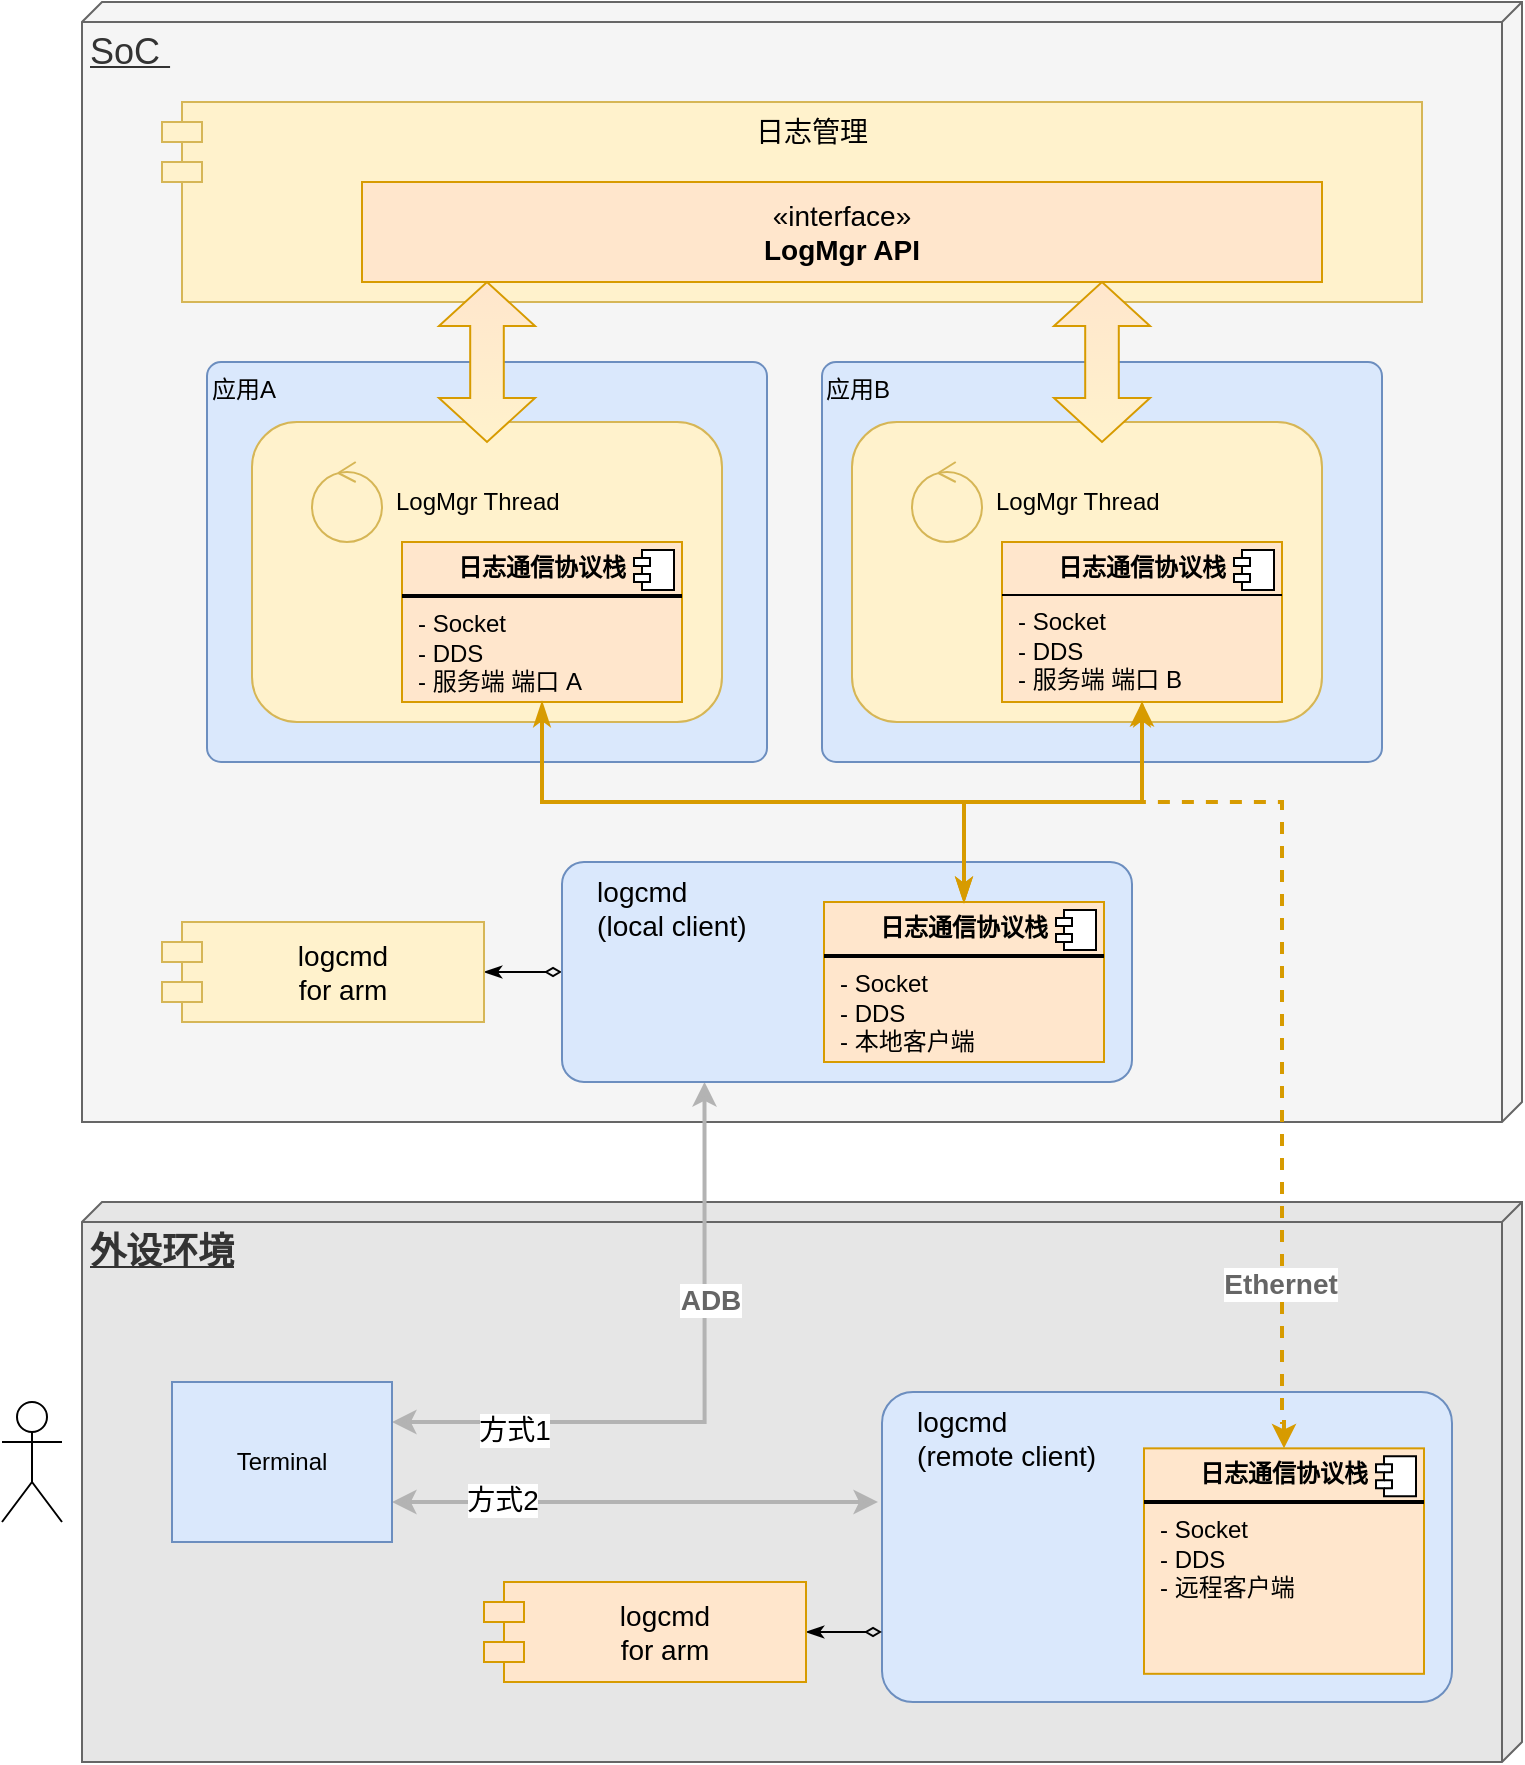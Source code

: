 <mxfile version="26.0.6">
  <diagram name="第 1 页" id="9_vn-ut5mF6kdvNH0XEL">
    <mxGraphModel dx="1142" dy="748" grid="1" gridSize="10" guides="1" tooltips="1" connect="1" arrows="1" fold="1" page="1" pageScale="1" pageWidth="850" pageHeight="1100" math="0" shadow="0">
      <root>
        <mxCell id="0" />
        <mxCell id="1" parent="0" />
        <mxCell id="dkAhr44AGeoDQMJsQ8wD-1" value="SoC&amp;nbsp;" style="verticalAlign=top;align=left;spacingTop=8;spacingLeft=2;spacingRight=12;shape=cube;size=10;direction=south;fontStyle=4;html=1;whiteSpace=wrap;fillColor=#f5f5f5;fontColor=#333333;strokeColor=#666666;fontSize=18;" vertex="1" parent="1">
          <mxGeometry x="80" y="40" width="720" height="560" as="geometry" />
        </mxCell>
        <mxCell id="dkAhr44AGeoDQMJsQ8wD-7" value="日志管理" style="shape=module;align=left;spacingLeft=20;align=center;verticalAlign=top;whiteSpace=wrap;html=1;fillColor=#fff2cc;strokeColor=#d6b656;fontSize=14;" vertex="1" parent="1">
          <mxGeometry x="120" y="90" width="630" height="100" as="geometry" />
        </mxCell>
        <mxCell id="dkAhr44AGeoDQMJsQ8wD-16" value="«interface»&lt;br&gt;&lt;b&gt;LogMgr API&lt;/b&gt;" style="html=1;whiteSpace=wrap;fillColor=#ffe6cc;strokeColor=#d79b00;fontSize=14;" vertex="1" parent="1">
          <mxGeometry x="220" y="130" width="480" height="50" as="geometry" />
        </mxCell>
        <mxCell id="dkAhr44AGeoDQMJsQ8wD-72" style="edgeStyle=orthogonalEdgeStyle;rounded=0;orthogonalLoop=1;jettySize=auto;html=1;exitX=1;exitY=0.5;exitDx=0;exitDy=0;entryX=0;entryY=0.5;entryDx=0;entryDy=0;endArrow=diamondThin;endFill=0;startArrow=classicThin;startFill=1;" edge="1" parent="1" source="dkAhr44AGeoDQMJsQ8wD-43" target="dkAhr44AGeoDQMJsQ8wD-44">
          <mxGeometry relative="1" as="geometry" />
        </mxCell>
        <mxCell id="dkAhr44AGeoDQMJsQ8wD-43" value="logcmd&lt;div&gt;for arm&lt;/div&gt;" style="shape=module;align=center;spacingLeft=20;align=center;verticalAlign=middle;whiteSpace=wrap;html=1;fillColor=#fff2cc;strokeColor=#d6b656;fontSize=14;" vertex="1" parent="1">
          <mxGeometry x="120" y="500" width="161" height="50" as="geometry" />
        </mxCell>
        <mxCell id="dkAhr44AGeoDQMJsQ8wD-53" value="外设环境" style="verticalAlign=top;align=left;spacingTop=8;spacingLeft=2;spacingRight=12;shape=cube;size=10;direction=south;fontStyle=5;html=1;whiteSpace=wrap;fontSize=18;fillColor=#E6E6E6;fontColor=#333333;strokeColor=#666666;" vertex="1" parent="1">
          <mxGeometry x="80" y="640" width="720" height="280" as="geometry" />
        </mxCell>
        <mxCell id="dkAhr44AGeoDQMJsQ8wD-37" value="应用B" style="rounded=1;whiteSpace=wrap;html=1;absoluteArcSize=1;arcSize=14;strokeWidth=1;align=left;verticalAlign=top;strokeColor=#6c8ebf;fillColor=#dae8fc;" vertex="1" parent="1">
          <mxGeometry x="450" y="220" width="280" height="200" as="geometry" />
        </mxCell>
        <mxCell id="dkAhr44AGeoDQMJsQ8wD-38" value="" style="rounded=1;whiteSpace=wrap;html=1;fillColor=#fff2cc;strokeColor=#d6b656;fontSize=14;" vertex="1" parent="1">
          <mxGeometry x="465" y="250" width="235" height="150" as="geometry" />
        </mxCell>
        <mxCell id="dkAhr44AGeoDQMJsQ8wD-39" value="" style="ellipse;shape=umlControl;whiteSpace=wrap;html=1;fillColor=#fff2cc;strokeColor=#d6b656;" vertex="1" parent="1">
          <mxGeometry x="495" y="270" width="35" height="40" as="geometry" />
        </mxCell>
        <mxCell id="dkAhr44AGeoDQMJsQ8wD-40" value="LogMgr Thread" style="text;html=1;align=left;verticalAlign=middle;whiteSpace=wrap;rounded=0;" vertex="1" parent="1">
          <mxGeometry x="535" y="275" width="120" height="30" as="geometry" />
        </mxCell>
        <mxCell id="dkAhr44AGeoDQMJsQ8wD-41" value="&lt;p style=&quot;margin:0px;margin-top:6px;text-align:center;&quot;&gt;&lt;b&gt;日志通信协议栈&lt;/b&gt;&lt;br&gt;&lt;/p&gt;&lt;hr size=&quot;1&quot; style=&quot;border-style:solid;&quot;&gt;&lt;p style=&quot;margin:0px;margin-left:8px;&quot;&gt;- Socket&lt;br&gt;- DDS&lt;/p&gt;&lt;p style=&quot;margin:0px;margin-left:8px;&quot;&gt;- 服务端 端口 B&lt;/p&gt;" style="align=left;overflow=fill;html=1;dropTarget=0;whiteSpace=wrap;fillColor=#ffe6cc;strokeColor=#d79b00;" vertex="1" parent="1">
          <mxGeometry x="540" y="310" width="140" height="80" as="geometry" />
        </mxCell>
        <mxCell id="dkAhr44AGeoDQMJsQ8wD-42" value="" style="shape=component;jettyWidth=8;jettyHeight=4;" vertex="1" parent="dkAhr44AGeoDQMJsQ8wD-41">
          <mxGeometry x="1" width="20" height="20" relative="1" as="geometry">
            <mxPoint x="-24" y="4" as="offset" />
          </mxGeometry>
        </mxCell>
        <mxCell id="dkAhr44AGeoDQMJsQ8wD-6" value="应用A" style="rounded=1;whiteSpace=wrap;html=1;absoluteArcSize=1;arcSize=14;strokeWidth=1;align=left;verticalAlign=top;strokeColor=#6c8ebf;fillColor=#dae8fc;" vertex="1" parent="1">
          <mxGeometry x="142.5" y="220" width="280" height="200" as="geometry" />
        </mxCell>
        <mxCell id="dkAhr44AGeoDQMJsQ8wD-11" value="" style="rounded=1;whiteSpace=wrap;html=1;fillColor=#fff2cc;strokeColor=#d6b656;fontSize=14;" vertex="1" parent="1">
          <mxGeometry x="165" y="250" width="235" height="150" as="geometry" />
        </mxCell>
        <mxCell id="dkAhr44AGeoDQMJsQ8wD-13" value="" style="ellipse;shape=umlControl;whiteSpace=wrap;html=1;fillColor=#fff2cc;strokeColor=#d6b656;" vertex="1" parent="1">
          <mxGeometry x="195" y="270" width="35" height="40" as="geometry" />
        </mxCell>
        <mxCell id="dkAhr44AGeoDQMJsQ8wD-14" value="LogMgr Thread" style="text;html=1;align=left;verticalAlign=middle;whiteSpace=wrap;rounded=0;" vertex="1" parent="1">
          <mxGeometry x="235" y="275" width="120" height="30" as="geometry" />
        </mxCell>
        <mxCell id="dkAhr44AGeoDQMJsQ8wD-33" value="&lt;p style=&quot;margin:0px;margin-top:6px;text-align:center;&quot;&gt;&lt;b&gt;日志通信协议栈&lt;/b&gt;&lt;br&gt;&lt;/p&gt;&lt;hr style=&quot;border-style:solid;&quot;&gt;&lt;p style=&quot;margin:0px;margin-left:8px;&quot;&gt;- Socket&lt;br&gt;- DDS&lt;/p&gt;&lt;p style=&quot;margin:0px;margin-left:8px;&quot;&gt;- 服务端 端口 A&lt;/p&gt;" style="align=left;overflow=fill;html=1;dropTarget=0;whiteSpace=wrap;fillColor=#ffe6cc;strokeColor=#d79b00;fontSize=12;" vertex="1" parent="1">
          <mxGeometry x="240" y="310" width="140" height="80" as="geometry" />
        </mxCell>
        <mxCell id="dkAhr44AGeoDQMJsQ8wD-34" value="" style="shape=component;jettyWidth=8;jettyHeight=4;" vertex="1" parent="dkAhr44AGeoDQMJsQ8wD-33">
          <mxGeometry x="1" width="20" height="20" relative="1" as="geometry">
            <mxPoint x="-24" y="4" as="offset" />
          </mxGeometry>
        </mxCell>
        <mxCell id="dkAhr44AGeoDQMJsQ8wD-32" value="" style="html=1;shadow=0;dashed=0;align=center;verticalAlign=middle;shape=mxgraph.arrows2.twoWayArrow;dy=0.65;dx=22;aspect=fixed;direction=south;fillColor=#ffe6cc;strokeColor=#d79b00;gradientDirection=east;gradientColor=#FFF2CC;" vertex="1" parent="1">
          <mxGeometry x="566" y="180" width="48" height="80" as="geometry" />
        </mxCell>
        <mxCell id="dkAhr44AGeoDQMJsQ8wD-23" value="" style="html=1;shadow=0;dashed=0;align=center;verticalAlign=middle;shape=mxgraph.arrows2.twoWayArrow;dy=0.65;dx=22;aspect=fixed;direction=south;fillColor=#ffe6cc;strokeColor=#d79b00;gradientDirection=east;gradientColor=#FFF2CC;" vertex="1" parent="1">
          <mxGeometry x="258.5" y="180" width="48" height="80" as="geometry" />
        </mxCell>
        <mxCell id="dkAhr44AGeoDQMJsQ8wD-59" style="edgeStyle=orthogonalEdgeStyle;rounded=0;orthogonalLoop=1;jettySize=auto;html=1;exitX=1;exitY=0.25;exitDx=0;exitDy=0;entryX=0.25;entryY=1;entryDx=0;entryDy=0;strokeColor=#B3B3B3;startArrow=classic;startFill=1;strokeWidth=2;" edge="1" parent="1" source="dkAhr44AGeoDQMJsQ8wD-58" target="dkAhr44AGeoDQMJsQ8wD-44">
          <mxGeometry relative="1" as="geometry" />
        </mxCell>
        <mxCell id="dkAhr44AGeoDQMJsQ8wD-60" value="&lt;font style=&quot;font-size: 14px;&quot;&gt;方式1&lt;/font&gt;" style="edgeLabel;html=1;align=center;verticalAlign=middle;resizable=0;points=[];" vertex="1" connectable="0" parent="dkAhr44AGeoDQMJsQ8wD-59">
          <mxGeometry x="-0.625" y="-4" relative="1" as="geometry">
            <mxPoint as="offset" />
          </mxGeometry>
        </mxCell>
        <mxCell id="dkAhr44AGeoDQMJsQ8wD-61" value="&lt;font style=&quot;font-size: 14px; color: rgb(102, 102, 102);&quot;&gt;&lt;b&gt;ADB&lt;/b&gt;&lt;/font&gt;" style="edgeLabel;html=1;align=center;verticalAlign=middle;resizable=0;points=[];" vertex="1" connectable="0" parent="dkAhr44AGeoDQMJsQ8wD-59">
          <mxGeometry x="0.334" y="-2" relative="1" as="geometry">
            <mxPoint as="offset" />
          </mxGeometry>
        </mxCell>
        <mxCell id="dkAhr44AGeoDQMJsQ8wD-68" style="edgeStyle=orthogonalEdgeStyle;rounded=0;orthogonalLoop=1;jettySize=auto;html=1;exitX=1;exitY=0.75;exitDx=0;exitDy=0;startArrow=classic;startFill=1;strokeColor=#B3B3B3;strokeWidth=2;" edge="1" parent="1" source="dkAhr44AGeoDQMJsQ8wD-58">
          <mxGeometry relative="1" as="geometry">
            <mxPoint x="478" y="790" as="targetPoint" />
          </mxGeometry>
        </mxCell>
        <mxCell id="dkAhr44AGeoDQMJsQ8wD-69" value="&lt;font style=&quot;font-size: 14px;&quot;&gt;方式&lt;/font&gt;&lt;font style=&quot;font-size: 14px;&quot;&gt;2&lt;/font&gt;" style="edgeLabel;html=1;align=center;verticalAlign=middle;resizable=0;points=[];" vertex="1" connectable="0" parent="dkAhr44AGeoDQMJsQ8wD-68">
          <mxGeometry x="-0.551" y="1" relative="1" as="geometry">
            <mxPoint as="offset" />
          </mxGeometry>
        </mxCell>
        <mxCell id="dkAhr44AGeoDQMJsQ8wD-58" value="Terminal" style="html=1;whiteSpace=wrap;fillColor=#dae8fc;strokeColor=#6c8ebf;" vertex="1" parent="1">
          <mxGeometry x="125" y="730" width="110" height="80" as="geometry" />
        </mxCell>
        <mxCell id="dkAhr44AGeoDQMJsQ8wD-62" value="" style="group" vertex="1" connectable="0" parent="1">
          <mxGeometry x="320" y="470" width="285" height="110" as="geometry" />
        </mxCell>
        <mxCell id="dkAhr44AGeoDQMJsQ8wD-44" value="&amp;nbsp; &amp;nbsp; logcmd&lt;div&gt;&amp;nbsp; &amp;nbsp; (local client)&lt;/div&gt;" style="rounded=1;arcSize=10;whiteSpace=wrap;html=1;align=left;fillColor=#dae8fc;fontSize=14;verticalAlign=top;strokeColor=#6c8ebf;" vertex="1" parent="dkAhr44AGeoDQMJsQ8wD-62">
          <mxGeometry width="285" height="110" as="geometry" />
        </mxCell>
        <mxCell id="dkAhr44AGeoDQMJsQ8wD-45" value="&lt;p style=&quot;margin:0px;margin-top:6px;text-align:center;&quot;&gt;&lt;b&gt;日志通信协议栈&lt;/b&gt;&lt;br&gt;&lt;/p&gt;&lt;hr style=&quot;border-style:solid;&quot;&gt;&lt;p style=&quot;margin:0px;margin-left:8px;&quot;&gt;- Socket&lt;br&gt;- DDS&lt;/p&gt;&lt;p style=&quot;margin:0px;margin-left:8px;&quot;&gt;- 本地客户端&amp;nbsp;&lt;/p&gt;" style="align=left;overflow=fill;html=1;dropTarget=0;whiteSpace=wrap;fillColor=#ffe6cc;strokeColor=#d79b00;fontSize=12;" vertex="1" parent="dkAhr44AGeoDQMJsQ8wD-62">
          <mxGeometry x="131" y="20" width="140" height="80" as="geometry" />
        </mxCell>
        <mxCell id="dkAhr44AGeoDQMJsQ8wD-46" value="" style="shape=component;jettyWidth=8;jettyHeight=4;" vertex="1" parent="dkAhr44AGeoDQMJsQ8wD-45">
          <mxGeometry x="1" width="20" height="20" relative="1" as="geometry">
            <mxPoint x="-24" y="4" as="offset" />
          </mxGeometry>
        </mxCell>
        <mxCell id="dkAhr44AGeoDQMJsQ8wD-63" value="" style="group" vertex="1" connectable="0" parent="1">
          <mxGeometry x="480" y="735" width="285" height="155" as="geometry" />
        </mxCell>
        <mxCell id="dkAhr44AGeoDQMJsQ8wD-64" value="&amp;nbsp; &amp;nbsp; logcmd&lt;div&gt;&amp;nbsp; &amp;nbsp; (remote client)&lt;/div&gt;" style="rounded=1;arcSize=10;whiteSpace=wrap;html=1;align=left;fillColor=#dae8fc;fontSize=14;verticalAlign=top;strokeColor=#6c8ebf;" vertex="1" parent="dkAhr44AGeoDQMJsQ8wD-63">
          <mxGeometry width="285" height="155" as="geometry" />
        </mxCell>
        <mxCell id="dkAhr44AGeoDQMJsQ8wD-65" value="&lt;p style=&quot;margin:0px;margin-top:6px;text-align:center;&quot;&gt;&lt;b&gt;日志通信协议栈&lt;/b&gt;&lt;br&gt;&lt;/p&gt;&lt;hr style=&quot;border-style:solid;&quot;&gt;&lt;p style=&quot;margin:0px;margin-left:8px;&quot;&gt;- Socket&lt;br&gt;- DDS&lt;/p&gt;&lt;p style=&quot;margin:0px;margin-left:8px;&quot;&gt;- 远程客户端&amp;nbsp;&lt;/p&gt;" style="align=left;overflow=fill;html=1;dropTarget=0;whiteSpace=wrap;fillColor=#ffe6cc;strokeColor=#d79b00;fontSize=12;" vertex="1" parent="dkAhr44AGeoDQMJsQ8wD-63">
          <mxGeometry x="131" y="28.182" width="140" height="112.727" as="geometry" />
        </mxCell>
        <mxCell id="dkAhr44AGeoDQMJsQ8wD-66" value="" style="shape=component;jettyWidth=8;jettyHeight=4;" vertex="1" parent="dkAhr44AGeoDQMJsQ8wD-65">
          <mxGeometry x="1" width="20" height="20" relative="1" as="geometry">
            <mxPoint x="-24" y="4" as="offset" />
          </mxGeometry>
        </mxCell>
        <mxCell id="dkAhr44AGeoDQMJsQ8wD-76" style="edgeStyle=orthogonalEdgeStyle;rounded=0;orthogonalLoop=1;jettySize=auto;html=1;exitX=1;exitY=0.5;exitDx=0;exitDy=0;endArrow=diamondThin;endFill=0;startArrow=classicThin;startFill=1;" edge="1" parent="1" source="dkAhr44AGeoDQMJsQ8wD-67">
          <mxGeometry relative="1" as="geometry">
            <mxPoint x="480" y="855" as="targetPoint" />
          </mxGeometry>
        </mxCell>
        <mxCell id="dkAhr44AGeoDQMJsQ8wD-67" value="logcmd&lt;div&gt;for arm&lt;/div&gt;" style="shape=module;align=center;spacingLeft=20;align=center;verticalAlign=middle;whiteSpace=wrap;html=1;fillColor=#ffe6cc;strokeColor=#d79b00;fontSize=14;" vertex="1" parent="1">
          <mxGeometry x="281" y="830" width="161" height="50" as="geometry" />
        </mxCell>
        <mxCell id="dkAhr44AGeoDQMJsQ8wD-70" style="edgeStyle=orthogonalEdgeStyle;rounded=0;orthogonalLoop=1;jettySize=auto;html=1;exitX=0.5;exitY=0;exitDx=0;exitDy=0;entryX=0.5;entryY=1;entryDx=0;entryDy=0;strokeWidth=2;strokeColor=#d79b00;startArrow=classic;startFill=1;dashed=1;fillColor=#ffe6cc;" edge="1" parent="1" source="dkAhr44AGeoDQMJsQ8wD-65" target="dkAhr44AGeoDQMJsQ8wD-41">
          <mxGeometry relative="1" as="geometry">
            <Array as="points">
              <mxPoint x="681" y="750" />
              <mxPoint x="680" y="750" />
              <mxPoint x="680" y="440" />
              <mxPoint x="610" y="440" />
            </Array>
          </mxGeometry>
        </mxCell>
        <mxCell id="dkAhr44AGeoDQMJsQ8wD-77" value="&lt;font style=&quot;font-size: 14px;&quot;&gt;&lt;b&gt;Ethernet&lt;/b&gt;&lt;/font&gt;" style="edgeLabel;html=1;align=center;verticalAlign=middle;resizable=0;points=[];fontColor=#666666;" vertex="1" connectable="0" parent="dkAhr44AGeoDQMJsQ8wD-70">
          <mxGeometry x="-0.838" relative="1" as="geometry">
            <mxPoint x="-1" y="-47" as="offset" />
          </mxGeometry>
        </mxCell>
        <mxCell id="dkAhr44AGeoDQMJsQ8wD-50" style="edgeStyle=orthogonalEdgeStyle;rounded=0;orthogonalLoop=1;jettySize=auto;html=1;exitX=0.5;exitY=1;exitDx=0;exitDy=0;entryX=0.5;entryY=0;entryDx=0;entryDy=0;startArrow=classicThin;startFill=1;endArrow=classicThin;endFill=1;strokeColor=#d79b00;strokeWidth=2;fillColor=#ffe6cc;" edge="1" parent="1" source="dkAhr44AGeoDQMJsQ8wD-33" target="dkAhr44AGeoDQMJsQ8wD-45">
          <mxGeometry relative="1" as="geometry" />
        </mxCell>
        <mxCell id="dkAhr44AGeoDQMJsQ8wD-51" style="edgeStyle=orthogonalEdgeStyle;rounded=0;orthogonalLoop=1;jettySize=auto;html=1;exitX=0.5;exitY=1;exitDx=0;exitDy=0;entryX=0.5;entryY=0;entryDx=0;entryDy=0;endArrow=classicThin;endFill=1;startArrow=classicThin;startFill=1;strokeColor=#d79b00;strokeWidth=2;fillColor=#ffe6cc;" edge="1" parent="1" source="dkAhr44AGeoDQMJsQ8wD-41" target="dkAhr44AGeoDQMJsQ8wD-45">
          <mxGeometry relative="1" as="geometry" />
        </mxCell>
        <mxCell id="dkAhr44AGeoDQMJsQ8wD-78" value="Actor" style="shape=umlActor;verticalLabelPosition=bottom;verticalAlign=top;html=1;fontColor=none;noLabel=1;" vertex="1" parent="1">
          <mxGeometry x="40" y="740" width="30" height="60" as="geometry" />
        </mxCell>
      </root>
    </mxGraphModel>
  </diagram>
</mxfile>
